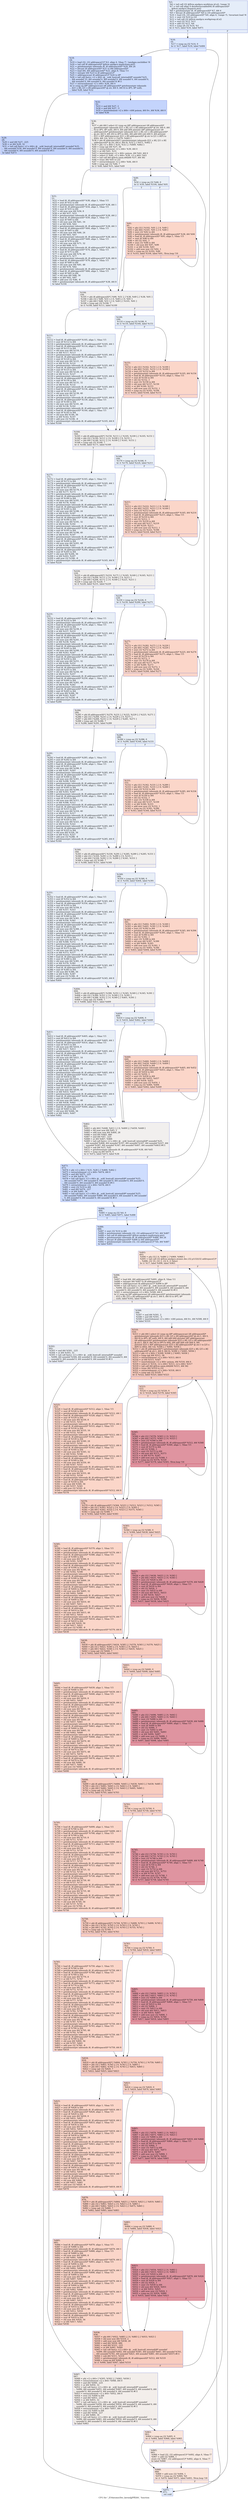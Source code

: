 digraph "CFG for '_Z16atomicDec_kerneljjPfPjS0_' function" {
	label="CFG for '_Z16atomicDec_kerneljjPfPjS0_' function";

	Node0x6297370 [shape=record,color="#3d50c3ff", style=filled, fillcolor="#c5d6f270",label="{%5:\l  %6 = tail call i32 @llvm.amdgcn.workitem.id.x(), !range !4\l  %7 = tail call align 4 dereferenceable(64) i8 addrspace(4)*\l... @llvm.amdgcn.dispatch.ptr()\l  %8 = getelementptr i8, i8 addrspace(4)* %7, i64 4\l  %9 = bitcast i8 addrspace(4)* %8 to i16 addrspace(4)*\l  %10 = load i16, i16 addrspace(4)* %9, align 4, !range !5, !invariant.load !6\l  %11 = zext i16 %10 to i32\l  %12 = tail call i32 @llvm.amdgcn.workgroup.id.x()\l  %13 = mul i32 %12, %11\l  %14 = add i32 %13, %6\l  %15 = icmp ult i32 %14, %1\l  br i1 %15, label %16, label %971\l|{<s0>T|<s1>F}}"];
	Node0x6297370:s0 -> Node0x62991f0;
	Node0x6297370:s1 -> Node0x6299280;
	Node0x62991f0 [shape=record,color="#3d50c3ff", style=filled, fillcolor="#aec9fc70",label="{%16:\l16:                                               \l  %17 = icmp eq i32 %14, 0\l  br i1 %17, label %18, label %484\l|{<s0>T|<s1>F}}"];
	Node0x62991f0:s0 -> Node0x62994d0;
	Node0x62991f0:s1 -> Node0x6299520;
	Node0x62994d0 [shape=record,color="#3d50c3ff", style=filled, fillcolor="#8fb1fe70",label="{%18:\l18:                                               \l  %19 = load i32, i32 addrspace(1)* %3, align 4, !tbaa !7, !amdgpu.noclobber !6\l  %20 = tail call i8 addrspace(4)* @llvm.amdgcn.implicitarg.ptr()\l  %21 = getelementptr inbounds i8, i8 addrspace(4)* %20, i64 24\l  %22 = bitcast i8 addrspace(4)* %21 to i64 addrspace(4)*\l  %23 = load i64, i64 addrspace(4)* %22, align 8, !tbaa !11\l  %24 = inttoptr i64 %23 to i8 addrspace(1)*\l  %25 = addrspacecast i8 addrspace(1)* %24 to i8*\l  %26 = tail call fastcc \<2 x i64\> @__ockl_hostcall_internal(i8* noundef %25,\l... i64 noundef 33, i64 noundef 0, i64 noundef 0, i64 noundef 0, i64 noundef 0,\l... i64 noundef 0, i64 noundef 0, i64 noundef 0) #11\l  %27 = extractelement \<2 x i64\> %26, i64 0\l  br i1 icmp eq (i8* addrspacecast (i8 addrspace(4)* getelementptr inbounds\l... ([21 x i8], [21 x i8] addrspace(4)* @.str, i64 0, i64 0) to i8*), i8* null),\l... label %28, label %32\l|{<s0>T|<s1>F}}"];
	Node0x62994d0:s0 -> Node0x629acf0;
	Node0x62994d0:s1 -> Node0x629b6e0;
	Node0x629acf0 [shape=record,color="#3d50c3ff", style=filled, fillcolor="#7a9df870",label="{%28:\l28:                                               \l  %29 = and i64 %27, -225\l  %30 = or i64 %29, 32\l  %31 = tail call fastcc \<2 x i64\> @__ockl_hostcall_internal(i8* noundef %25,\l... i64 noundef %30, i64 noundef 0, i64 noundef 0, i64 noundef 0, i64 noundef 0,\l... i64 noundef 0, i64 noundef 0, i64 noundef 0) #11\l  br label %473\l}"];
	Node0x629acf0 -> Node0x629b9c0;
	Node0x629b6e0 [shape=record,color="#3d50c3ff", style=filled, fillcolor="#7a9df870",label="{%32:\l32:                                               \l  %33 = and i64 %27, 2\l  %34 = and i64 %27, -3\l  %35 = insertelement \<2 x i64\> \<i64 poison, i64 0\>, i64 %34, i64 0\l  br label %36\l}"];
	Node0x629b6e0 -> Node0x629c680;
	Node0x629c680 [shape=record,color="#3d50c3ff", style=filled, fillcolor="#e0dbd870",label="{%36:\l36:                                               \l  %37 = phi i64 [ select (i1 icmp eq (i8* addrspacecast (i8 addrspace(4)*\l... getelementptr inbounds ([21 x i8], [21 x i8] addrspace(4)* @.str, i64 0, i64\l... 0) to i8*), i8* null), i64 0, i64 add (i64 ptrtoint (i8* addrspacecast (i8\l... addrspace(4)* getelementptr inbounds ([21 x i8], [21 x i8] addrspace(4)*\l... @.str, i64 0, i64 20) to i8*) to i64), i64 add (i64 sub (i64 0, i64 ptrtoint\l... ([21 x i8]* addrspacecast ([21 x i8] addrspace(4)* @.str to [21 x i8]*) to\l... i64)), i64 1))), %32 ], [ %470, %462 ]\l  %38 = phi i8 addrspace(4)* [ getelementptr inbounds ([21 x i8], [21 x i8]\l... addrspace(4)* @.str, i64 0, i64 0), %32 ], [ %471, %462 ]\l  %39 = phi \<2 x i64\> [ %35, %32 ], [ %469, %462 ]\l  %40 = icmp ugt i64 %37, 56\l  %41 = extractelement \<2 x i64\> %39, i64 0\l  %42 = or i64 %41, %33\l  %43 = insertelement \<2 x i64\> poison, i64 %42, i64 0\l  %44 = select i1 %40, \<2 x i64\> %39, \<2 x i64\> %43\l  %45 = tail call i64 @llvm.umin.i64(i64 %37, i64 56)\l  %46 = trunc i64 %45 to i32\l  %47 = extractelement \<2 x i64\> %44, i64 0\l  %48 = icmp ugt i32 %46, 7\l  br i1 %48, label %51, label %49\l|{<s0>T|<s1>F}}"];
	Node0x629c680:s0 -> Node0x629d5d0;
	Node0x629c680:s1 -> Node0x629d660;
	Node0x629d660 [shape=record,color="#3d50c3ff", style=filled, fillcolor="#cedaeb70",label="{%49:\l49:                                               \l  %50 = icmp eq i32 %46, 0\l  br i1 %50, label %104, label %91\l|{<s0>T|<s1>F}}"];
	Node0x629d660:s0 -> Node0x629d830;
	Node0x629d660:s1 -> Node0x629d880;
	Node0x629d5d0 [shape=record,color="#3d50c3ff", style=filled, fillcolor="#cedaeb70",label="{%51:\l51:                                               \l  %52 = load i8, i8 addrspace(4)* %38, align 1, !tbaa !15\l  %53 = zext i8 %52 to i64\l  %54 = getelementptr inbounds i8, i8 addrspace(4)* %38, i64 1\l  %55 = load i8, i8 addrspace(4)* %54, align 1, !tbaa !15\l  %56 = zext i8 %55 to i64\l  %57 = shl nuw nsw i64 %56, 8\l  %58 = or i64 %57, %53\l  %59 = getelementptr inbounds i8, i8 addrspace(4)* %38, i64 2\l  %60 = load i8, i8 addrspace(4)* %59, align 1, !tbaa !15\l  %61 = zext i8 %60 to i64\l  %62 = shl nuw nsw i64 %61, 16\l  %63 = or i64 %58, %62\l  %64 = getelementptr inbounds i8, i8 addrspace(4)* %38, i64 3\l  %65 = load i8, i8 addrspace(4)* %64, align 1, !tbaa !15\l  %66 = zext i8 %65 to i64\l  %67 = shl nuw nsw i64 %66, 24\l  %68 = or i64 %63, %67\l  %69 = getelementptr inbounds i8, i8 addrspace(4)* %38, i64 4\l  %70 = load i8, i8 addrspace(4)* %69, align 1, !tbaa !15\l  %71 = zext i8 %70 to i64\l  %72 = shl nuw nsw i64 %71, 32\l  %73 = or i64 %68, %72\l  %74 = getelementptr inbounds i8, i8 addrspace(4)* %38, i64 5\l  %75 = load i8, i8 addrspace(4)* %74, align 1, !tbaa !15\l  %76 = zext i8 %75 to i64\l  %77 = shl nuw nsw i64 %76, 40\l  %78 = or i64 %73, %77\l  %79 = getelementptr inbounds i8, i8 addrspace(4)* %38, i64 6\l  %80 = load i8, i8 addrspace(4)* %79, align 1, !tbaa !15\l  %81 = zext i8 %80 to i64\l  %82 = shl nuw nsw i64 %81, 48\l  %83 = or i64 %78, %82\l  %84 = getelementptr inbounds i8, i8 addrspace(4)* %38, i64 7\l  %85 = load i8, i8 addrspace(4)* %84, align 1, !tbaa !15\l  %86 = zext i8 %85 to i64\l  %87 = shl nuw i64 %86, 56\l  %88 = or i64 %83, %87\l  %89 = add nsw i32 %46, -8\l  %90 = getelementptr inbounds i8, i8 addrspace(4)* %38, i64 8\l  br label %104\l}"];
	Node0x629d5d0 -> Node0x629d830;
	Node0x629d880 [shape=record,color="#3d50c3ff", style=filled, fillcolor="#f6a38570",label="{%91:\l91:                                               \l  %92 = phi i32 [ %102, %91 ], [ 0, %49 ]\l  %93 = phi i64 [ %101, %91 ], [ 0, %49 ]\l  %94 = zext i32 %92 to i64\l  %95 = getelementptr inbounds i8, i8 addrspace(4)* %38, i64 %94\l  %96 = load i8, i8 addrspace(4)* %95, align 1, !tbaa !15\l  %97 = zext i8 %96 to i64\l  %98 = shl i32 %92, 3\l  %99 = zext i32 %98 to i64\l  %100 = shl nuw i64 %97, %99\l  %101 = or i64 %100, %93\l  %102 = add nuw nsw i32 %92, 1\l  %103 = icmp eq i32 %102, %46\l  br i1 %103, label %104, label %91, !llvm.loop !16\l|{<s0>T|<s1>F}}"];
	Node0x629d880:s0 -> Node0x629d830;
	Node0x629d880:s1 -> Node0x629d880;
	Node0x629d830 [shape=record,color="#3d50c3ff", style=filled, fillcolor="#e0dbd870",label="{%104:\l104:                                              \l  %105 = phi i8 addrspace(4)* [ %90, %51 ], [ %38, %49 ], [ %38, %91 ]\l  %106 = phi i32 [ %89, %51 ], [ 0, %49 ], [ 0, %91 ]\l  %107 = phi i64 [ %88, %51 ], [ 0, %49 ], [ %101, %91 ]\l  %108 = icmp ugt i32 %106, 7\l  br i1 %108, label %111, label %109\l|{<s0>T|<s1>F}}"];
	Node0x629d830:s0 -> Node0x62a0520;
	Node0x629d830:s1 -> Node0x62a0570;
	Node0x62a0570 [shape=record,color="#3d50c3ff", style=filled, fillcolor="#cedaeb70",label="{%109:\l109:                                              \l  %110 = icmp eq i32 %106, 0\l  br i1 %110, label %164, label %151\l|{<s0>T|<s1>F}}"];
	Node0x62a0570:s0 -> Node0x62a0740;
	Node0x62a0570:s1 -> Node0x62a0790;
	Node0x62a0520 [shape=record,color="#3d50c3ff", style=filled, fillcolor="#cedaeb70",label="{%111:\l111:                                              \l  %112 = load i8, i8 addrspace(4)* %105, align 1, !tbaa !15\l  %113 = zext i8 %112 to i64\l  %114 = getelementptr inbounds i8, i8 addrspace(4)* %105, i64 1\l  %115 = load i8, i8 addrspace(4)* %114, align 1, !tbaa !15\l  %116 = zext i8 %115 to i64\l  %117 = shl nuw nsw i64 %116, 8\l  %118 = or i64 %117, %113\l  %119 = getelementptr inbounds i8, i8 addrspace(4)* %105, i64 2\l  %120 = load i8, i8 addrspace(4)* %119, align 1, !tbaa !15\l  %121 = zext i8 %120 to i64\l  %122 = shl nuw nsw i64 %121, 16\l  %123 = or i64 %118, %122\l  %124 = getelementptr inbounds i8, i8 addrspace(4)* %105, i64 3\l  %125 = load i8, i8 addrspace(4)* %124, align 1, !tbaa !15\l  %126 = zext i8 %125 to i64\l  %127 = shl nuw nsw i64 %126, 24\l  %128 = or i64 %123, %127\l  %129 = getelementptr inbounds i8, i8 addrspace(4)* %105, i64 4\l  %130 = load i8, i8 addrspace(4)* %129, align 1, !tbaa !15\l  %131 = zext i8 %130 to i64\l  %132 = shl nuw nsw i64 %131, 32\l  %133 = or i64 %128, %132\l  %134 = getelementptr inbounds i8, i8 addrspace(4)* %105, i64 5\l  %135 = load i8, i8 addrspace(4)* %134, align 1, !tbaa !15\l  %136 = zext i8 %135 to i64\l  %137 = shl nuw nsw i64 %136, 40\l  %138 = or i64 %133, %137\l  %139 = getelementptr inbounds i8, i8 addrspace(4)* %105, i64 6\l  %140 = load i8, i8 addrspace(4)* %139, align 1, !tbaa !15\l  %141 = zext i8 %140 to i64\l  %142 = shl nuw nsw i64 %141, 48\l  %143 = or i64 %138, %142\l  %144 = getelementptr inbounds i8, i8 addrspace(4)* %105, i64 7\l  %145 = load i8, i8 addrspace(4)* %144, align 1, !tbaa !15\l  %146 = zext i8 %145 to i64\l  %147 = shl nuw i64 %146, 56\l  %148 = or i64 %143, %147\l  %149 = add nsw i32 %106, -8\l  %150 = getelementptr inbounds i8, i8 addrspace(4)* %105, i64 8\l  br label %164\l}"];
	Node0x62a0520 -> Node0x62a0740;
	Node0x62a0790 [shape=record,color="#3d50c3ff", style=filled, fillcolor="#f6a38570",label="{%151:\l151:                                              \l  %152 = phi i32 [ %162, %151 ], [ 0, %109 ]\l  %153 = phi i64 [ %161, %151 ], [ 0, %109 ]\l  %154 = zext i32 %152 to i64\l  %155 = getelementptr inbounds i8, i8 addrspace(4)* %105, i64 %154\l  %156 = load i8, i8 addrspace(4)* %155, align 1, !tbaa !15\l  %157 = zext i8 %156 to i64\l  %158 = shl i32 %152, 3\l  %159 = zext i32 %158 to i64\l  %160 = shl nuw i64 %157, %159\l  %161 = or i64 %160, %153\l  %162 = add nuw nsw i32 %152, 1\l  %163 = icmp eq i32 %162, %106\l  br i1 %163, label %164, label %151\l|{<s0>T|<s1>F}}"];
	Node0x62a0790:s0 -> Node0x62a0740;
	Node0x62a0790:s1 -> Node0x62a0790;
	Node0x62a0740 [shape=record,color="#3d50c3ff", style=filled, fillcolor="#e0dbd870",label="{%164:\l164:                                              \l  %165 = phi i8 addrspace(4)* [ %150, %111 ], [ %105, %109 ], [ %105, %151 ]\l  %166 = phi i32 [ %149, %111 ], [ 0, %109 ], [ 0, %151 ]\l  %167 = phi i64 [ %148, %111 ], [ 0, %109 ], [ %161, %151 ]\l  %168 = icmp ugt i32 %166, 7\l  br i1 %168, label %171, label %169\l|{<s0>T|<s1>F}}"];
	Node0x62a0740:s0 -> Node0x62a2c70;
	Node0x62a0740:s1 -> Node0x62a2cc0;
	Node0x62a2cc0 [shape=record,color="#3d50c3ff", style=filled, fillcolor="#cedaeb70",label="{%169:\l169:                                              \l  %170 = icmp eq i32 %166, 0\l  br i1 %170, label %224, label %211\l|{<s0>T|<s1>F}}"];
	Node0x62a2cc0:s0 -> Node0x62a2e50;
	Node0x62a2cc0:s1 -> Node0x62a2ea0;
	Node0x62a2c70 [shape=record,color="#3d50c3ff", style=filled, fillcolor="#cedaeb70",label="{%171:\l171:                                              \l  %172 = load i8, i8 addrspace(4)* %165, align 1, !tbaa !15\l  %173 = zext i8 %172 to i64\l  %174 = getelementptr inbounds i8, i8 addrspace(4)* %165, i64 1\l  %175 = load i8, i8 addrspace(4)* %174, align 1, !tbaa !15\l  %176 = zext i8 %175 to i64\l  %177 = shl nuw nsw i64 %176, 8\l  %178 = or i64 %177, %173\l  %179 = getelementptr inbounds i8, i8 addrspace(4)* %165, i64 2\l  %180 = load i8, i8 addrspace(4)* %179, align 1, !tbaa !15\l  %181 = zext i8 %180 to i64\l  %182 = shl nuw nsw i64 %181, 16\l  %183 = or i64 %178, %182\l  %184 = getelementptr inbounds i8, i8 addrspace(4)* %165, i64 3\l  %185 = load i8, i8 addrspace(4)* %184, align 1, !tbaa !15\l  %186 = zext i8 %185 to i64\l  %187 = shl nuw nsw i64 %186, 24\l  %188 = or i64 %183, %187\l  %189 = getelementptr inbounds i8, i8 addrspace(4)* %165, i64 4\l  %190 = load i8, i8 addrspace(4)* %189, align 1, !tbaa !15\l  %191 = zext i8 %190 to i64\l  %192 = shl nuw nsw i64 %191, 32\l  %193 = or i64 %188, %192\l  %194 = getelementptr inbounds i8, i8 addrspace(4)* %165, i64 5\l  %195 = load i8, i8 addrspace(4)* %194, align 1, !tbaa !15\l  %196 = zext i8 %195 to i64\l  %197 = shl nuw nsw i64 %196, 40\l  %198 = or i64 %193, %197\l  %199 = getelementptr inbounds i8, i8 addrspace(4)* %165, i64 6\l  %200 = load i8, i8 addrspace(4)* %199, align 1, !tbaa !15\l  %201 = zext i8 %200 to i64\l  %202 = shl nuw nsw i64 %201, 48\l  %203 = or i64 %198, %202\l  %204 = getelementptr inbounds i8, i8 addrspace(4)* %165, i64 7\l  %205 = load i8, i8 addrspace(4)* %204, align 1, !tbaa !15\l  %206 = zext i8 %205 to i64\l  %207 = shl nuw i64 %206, 56\l  %208 = or i64 %203, %207\l  %209 = add nsw i32 %166, -8\l  %210 = getelementptr inbounds i8, i8 addrspace(4)* %165, i64 8\l  br label %224\l}"];
	Node0x62a2c70 -> Node0x62a2e50;
	Node0x62a2ea0 [shape=record,color="#3d50c3ff", style=filled, fillcolor="#f6a38570",label="{%211:\l211:                                              \l  %212 = phi i32 [ %222, %211 ], [ 0, %169 ]\l  %213 = phi i64 [ %221, %211 ], [ 0, %169 ]\l  %214 = zext i32 %212 to i64\l  %215 = getelementptr inbounds i8, i8 addrspace(4)* %165, i64 %214\l  %216 = load i8, i8 addrspace(4)* %215, align 1, !tbaa !15\l  %217 = zext i8 %216 to i64\l  %218 = shl i32 %212, 3\l  %219 = zext i32 %218 to i64\l  %220 = shl nuw i64 %217, %219\l  %221 = or i64 %220, %213\l  %222 = add nuw nsw i32 %212, 1\l  %223 = icmp eq i32 %222, %166\l  br i1 %223, label %224, label %211\l|{<s0>T|<s1>F}}"];
	Node0x62a2ea0:s0 -> Node0x62a2e50;
	Node0x62a2ea0:s1 -> Node0x62a2ea0;
	Node0x62a2e50 [shape=record,color="#3d50c3ff", style=filled, fillcolor="#e0dbd870",label="{%224:\l224:                                              \l  %225 = phi i8 addrspace(4)* [ %210, %171 ], [ %165, %169 ], [ %165, %211 ]\l  %226 = phi i32 [ %209, %171 ], [ 0, %169 ], [ 0, %211 ]\l  %227 = phi i64 [ %208, %171 ], [ 0, %169 ], [ %221, %211 ]\l  %228 = icmp ugt i32 %226, 7\l  br i1 %228, label %231, label %229\l|{<s0>T|<s1>F}}"];
	Node0x62a2e50:s0 -> Node0x62a4ef0;
	Node0x62a2e50:s1 -> Node0x62a4f40;
	Node0x62a4f40 [shape=record,color="#3d50c3ff", style=filled, fillcolor="#cedaeb70",label="{%229:\l229:                                              \l  %230 = icmp eq i32 %226, 0\l  br i1 %230, label %284, label %271\l|{<s0>T|<s1>F}}"];
	Node0x62a4f40:s0 -> Node0x62a50d0;
	Node0x62a4f40:s1 -> Node0x62a5120;
	Node0x62a4ef0 [shape=record,color="#3d50c3ff", style=filled, fillcolor="#cedaeb70",label="{%231:\l231:                                              \l  %232 = load i8, i8 addrspace(4)* %225, align 1, !tbaa !15\l  %233 = zext i8 %232 to i64\l  %234 = getelementptr inbounds i8, i8 addrspace(4)* %225, i64 1\l  %235 = load i8, i8 addrspace(4)* %234, align 1, !tbaa !15\l  %236 = zext i8 %235 to i64\l  %237 = shl nuw nsw i64 %236, 8\l  %238 = or i64 %237, %233\l  %239 = getelementptr inbounds i8, i8 addrspace(4)* %225, i64 2\l  %240 = load i8, i8 addrspace(4)* %239, align 1, !tbaa !15\l  %241 = zext i8 %240 to i64\l  %242 = shl nuw nsw i64 %241, 16\l  %243 = or i64 %238, %242\l  %244 = getelementptr inbounds i8, i8 addrspace(4)* %225, i64 3\l  %245 = load i8, i8 addrspace(4)* %244, align 1, !tbaa !15\l  %246 = zext i8 %245 to i64\l  %247 = shl nuw nsw i64 %246, 24\l  %248 = or i64 %243, %247\l  %249 = getelementptr inbounds i8, i8 addrspace(4)* %225, i64 4\l  %250 = load i8, i8 addrspace(4)* %249, align 1, !tbaa !15\l  %251 = zext i8 %250 to i64\l  %252 = shl nuw nsw i64 %251, 32\l  %253 = or i64 %248, %252\l  %254 = getelementptr inbounds i8, i8 addrspace(4)* %225, i64 5\l  %255 = load i8, i8 addrspace(4)* %254, align 1, !tbaa !15\l  %256 = zext i8 %255 to i64\l  %257 = shl nuw nsw i64 %256, 40\l  %258 = or i64 %253, %257\l  %259 = getelementptr inbounds i8, i8 addrspace(4)* %225, i64 6\l  %260 = load i8, i8 addrspace(4)* %259, align 1, !tbaa !15\l  %261 = zext i8 %260 to i64\l  %262 = shl nuw nsw i64 %261, 48\l  %263 = or i64 %258, %262\l  %264 = getelementptr inbounds i8, i8 addrspace(4)* %225, i64 7\l  %265 = load i8, i8 addrspace(4)* %264, align 1, !tbaa !15\l  %266 = zext i8 %265 to i64\l  %267 = shl nuw i64 %266, 56\l  %268 = or i64 %263, %267\l  %269 = add nsw i32 %226, -8\l  %270 = getelementptr inbounds i8, i8 addrspace(4)* %225, i64 8\l  br label %284\l}"];
	Node0x62a4ef0 -> Node0x62a50d0;
	Node0x62a5120 [shape=record,color="#3d50c3ff", style=filled, fillcolor="#f6a38570",label="{%271:\l271:                                              \l  %272 = phi i32 [ %282, %271 ], [ 0, %229 ]\l  %273 = phi i64 [ %281, %271 ], [ 0, %229 ]\l  %274 = zext i32 %272 to i64\l  %275 = getelementptr inbounds i8, i8 addrspace(4)* %225, i64 %274\l  %276 = load i8, i8 addrspace(4)* %275, align 1, !tbaa !15\l  %277 = zext i8 %276 to i64\l  %278 = shl i32 %272, 3\l  %279 = zext i32 %278 to i64\l  %280 = shl nuw i64 %277, %279\l  %281 = or i64 %280, %273\l  %282 = add nuw nsw i32 %272, 1\l  %283 = icmp eq i32 %282, %226\l  br i1 %283, label %284, label %271\l|{<s0>T|<s1>F}}"];
	Node0x62a5120:s0 -> Node0x62a50d0;
	Node0x62a5120:s1 -> Node0x62a5120;
	Node0x62a50d0 [shape=record,color="#3d50c3ff", style=filled, fillcolor="#e0dbd870",label="{%284:\l284:                                              \l  %285 = phi i8 addrspace(4)* [ %270, %231 ], [ %225, %229 ], [ %225, %271 ]\l  %286 = phi i32 [ %269, %231 ], [ 0, %229 ], [ 0, %271 ]\l  %287 = phi i64 [ %268, %231 ], [ 0, %229 ], [ %281, %271 ]\l  %288 = icmp ugt i32 %286, 7\l  br i1 %288, label %291, label %289\l|{<s0>T|<s1>F}}"];
	Node0x62a50d0:s0 -> Node0x62a7950;
	Node0x62a50d0:s1 -> Node0x62a79a0;
	Node0x62a79a0 [shape=record,color="#3d50c3ff", style=filled, fillcolor="#cedaeb70",label="{%289:\l289:                                              \l  %290 = icmp eq i32 %286, 0\l  br i1 %290, label %344, label %331\l|{<s0>T|<s1>F}}"];
	Node0x62a79a0:s0 -> Node0x62a7b30;
	Node0x62a79a0:s1 -> Node0x62a7b80;
	Node0x62a7950 [shape=record,color="#3d50c3ff", style=filled, fillcolor="#cedaeb70",label="{%291:\l291:                                              \l  %292 = load i8, i8 addrspace(4)* %285, align 1, !tbaa !15\l  %293 = zext i8 %292 to i64\l  %294 = getelementptr inbounds i8, i8 addrspace(4)* %285, i64 1\l  %295 = load i8, i8 addrspace(4)* %294, align 1, !tbaa !15\l  %296 = zext i8 %295 to i64\l  %297 = shl nuw nsw i64 %296, 8\l  %298 = or i64 %297, %293\l  %299 = getelementptr inbounds i8, i8 addrspace(4)* %285, i64 2\l  %300 = load i8, i8 addrspace(4)* %299, align 1, !tbaa !15\l  %301 = zext i8 %300 to i64\l  %302 = shl nuw nsw i64 %301, 16\l  %303 = or i64 %298, %302\l  %304 = getelementptr inbounds i8, i8 addrspace(4)* %285, i64 3\l  %305 = load i8, i8 addrspace(4)* %304, align 1, !tbaa !15\l  %306 = zext i8 %305 to i64\l  %307 = shl nuw nsw i64 %306, 24\l  %308 = or i64 %303, %307\l  %309 = getelementptr inbounds i8, i8 addrspace(4)* %285, i64 4\l  %310 = load i8, i8 addrspace(4)* %309, align 1, !tbaa !15\l  %311 = zext i8 %310 to i64\l  %312 = shl nuw nsw i64 %311, 32\l  %313 = or i64 %308, %312\l  %314 = getelementptr inbounds i8, i8 addrspace(4)* %285, i64 5\l  %315 = load i8, i8 addrspace(4)* %314, align 1, !tbaa !15\l  %316 = zext i8 %315 to i64\l  %317 = shl nuw nsw i64 %316, 40\l  %318 = or i64 %313, %317\l  %319 = getelementptr inbounds i8, i8 addrspace(4)* %285, i64 6\l  %320 = load i8, i8 addrspace(4)* %319, align 1, !tbaa !15\l  %321 = zext i8 %320 to i64\l  %322 = shl nuw nsw i64 %321, 48\l  %323 = or i64 %318, %322\l  %324 = getelementptr inbounds i8, i8 addrspace(4)* %285, i64 7\l  %325 = load i8, i8 addrspace(4)* %324, align 1, !tbaa !15\l  %326 = zext i8 %325 to i64\l  %327 = shl nuw i64 %326, 56\l  %328 = or i64 %323, %327\l  %329 = add nsw i32 %286, -8\l  %330 = getelementptr inbounds i8, i8 addrspace(4)* %285, i64 8\l  br label %344\l}"];
	Node0x62a7950 -> Node0x62a7b30;
	Node0x62a7b80 [shape=record,color="#3d50c3ff", style=filled, fillcolor="#f6a38570",label="{%331:\l331:                                              \l  %332 = phi i32 [ %342, %331 ], [ 0, %289 ]\l  %333 = phi i64 [ %341, %331 ], [ 0, %289 ]\l  %334 = zext i32 %332 to i64\l  %335 = getelementptr inbounds i8, i8 addrspace(4)* %285, i64 %334\l  %336 = load i8, i8 addrspace(4)* %335, align 1, !tbaa !15\l  %337 = zext i8 %336 to i64\l  %338 = shl i32 %332, 3\l  %339 = zext i32 %338 to i64\l  %340 = shl nuw i64 %337, %339\l  %341 = or i64 %340, %333\l  %342 = add nuw nsw i32 %332, 1\l  %343 = icmp eq i32 %342, %286\l  br i1 %343, label %344, label %331\l|{<s0>T|<s1>F}}"];
	Node0x62a7b80:s0 -> Node0x62a7b30;
	Node0x62a7b80:s1 -> Node0x62a7b80;
	Node0x62a7b30 [shape=record,color="#3d50c3ff", style=filled, fillcolor="#e0dbd870",label="{%344:\l344:                                              \l  %345 = phi i8 addrspace(4)* [ %330, %291 ], [ %285, %289 ], [ %285, %331 ]\l  %346 = phi i32 [ %329, %291 ], [ 0, %289 ], [ 0, %331 ]\l  %347 = phi i64 [ %328, %291 ], [ 0, %289 ], [ %341, %331 ]\l  %348 = icmp ugt i32 %346, 7\l  br i1 %348, label %351, label %349\l|{<s0>T|<s1>F}}"];
	Node0x62a7b30:s0 -> Node0x62aa5b0;
	Node0x62a7b30:s1 -> Node0x62aa600;
	Node0x62aa600 [shape=record,color="#3d50c3ff", style=filled, fillcolor="#cedaeb70",label="{%349:\l349:                                              \l  %350 = icmp eq i32 %346, 0\l  br i1 %350, label %404, label %391\l|{<s0>T|<s1>F}}"];
	Node0x62aa600:s0 -> Node0x62aa790;
	Node0x62aa600:s1 -> Node0x62aa7e0;
	Node0x62aa5b0 [shape=record,color="#3d50c3ff", style=filled, fillcolor="#cedaeb70",label="{%351:\l351:                                              \l  %352 = load i8, i8 addrspace(4)* %345, align 1, !tbaa !15\l  %353 = zext i8 %352 to i64\l  %354 = getelementptr inbounds i8, i8 addrspace(4)* %345, i64 1\l  %355 = load i8, i8 addrspace(4)* %354, align 1, !tbaa !15\l  %356 = zext i8 %355 to i64\l  %357 = shl nuw nsw i64 %356, 8\l  %358 = or i64 %357, %353\l  %359 = getelementptr inbounds i8, i8 addrspace(4)* %345, i64 2\l  %360 = load i8, i8 addrspace(4)* %359, align 1, !tbaa !15\l  %361 = zext i8 %360 to i64\l  %362 = shl nuw nsw i64 %361, 16\l  %363 = or i64 %358, %362\l  %364 = getelementptr inbounds i8, i8 addrspace(4)* %345, i64 3\l  %365 = load i8, i8 addrspace(4)* %364, align 1, !tbaa !15\l  %366 = zext i8 %365 to i64\l  %367 = shl nuw nsw i64 %366, 24\l  %368 = or i64 %363, %367\l  %369 = getelementptr inbounds i8, i8 addrspace(4)* %345, i64 4\l  %370 = load i8, i8 addrspace(4)* %369, align 1, !tbaa !15\l  %371 = zext i8 %370 to i64\l  %372 = shl nuw nsw i64 %371, 32\l  %373 = or i64 %368, %372\l  %374 = getelementptr inbounds i8, i8 addrspace(4)* %345, i64 5\l  %375 = load i8, i8 addrspace(4)* %374, align 1, !tbaa !15\l  %376 = zext i8 %375 to i64\l  %377 = shl nuw nsw i64 %376, 40\l  %378 = or i64 %373, %377\l  %379 = getelementptr inbounds i8, i8 addrspace(4)* %345, i64 6\l  %380 = load i8, i8 addrspace(4)* %379, align 1, !tbaa !15\l  %381 = zext i8 %380 to i64\l  %382 = shl nuw nsw i64 %381, 48\l  %383 = or i64 %378, %382\l  %384 = getelementptr inbounds i8, i8 addrspace(4)* %345, i64 7\l  %385 = load i8, i8 addrspace(4)* %384, align 1, !tbaa !15\l  %386 = zext i8 %385 to i64\l  %387 = shl nuw i64 %386, 56\l  %388 = or i64 %383, %387\l  %389 = add nsw i32 %346, -8\l  %390 = getelementptr inbounds i8, i8 addrspace(4)* %345, i64 8\l  br label %404\l}"];
	Node0x62aa5b0 -> Node0x62aa790;
	Node0x62aa7e0 [shape=record,color="#3d50c3ff", style=filled, fillcolor="#f6a38570",label="{%391:\l391:                                              \l  %392 = phi i32 [ %402, %391 ], [ 0, %349 ]\l  %393 = phi i64 [ %401, %391 ], [ 0, %349 ]\l  %394 = zext i32 %392 to i64\l  %395 = getelementptr inbounds i8, i8 addrspace(4)* %345, i64 %394\l  %396 = load i8, i8 addrspace(4)* %395, align 1, !tbaa !15\l  %397 = zext i8 %396 to i64\l  %398 = shl i32 %392, 3\l  %399 = zext i32 %398 to i64\l  %400 = shl nuw i64 %397, %399\l  %401 = or i64 %400, %393\l  %402 = add nuw nsw i32 %392, 1\l  %403 = icmp eq i32 %402, %346\l  br i1 %403, label %404, label %391\l|{<s0>T|<s1>F}}"];
	Node0x62aa7e0:s0 -> Node0x62aa790;
	Node0x62aa7e0:s1 -> Node0x62aa7e0;
	Node0x62aa790 [shape=record,color="#3d50c3ff", style=filled, fillcolor="#e0dbd870",label="{%404:\l404:                                              \l  %405 = phi i8 addrspace(4)* [ %390, %351 ], [ %345, %349 ], [ %345, %391 ]\l  %406 = phi i32 [ %389, %351 ], [ 0, %349 ], [ 0, %391 ]\l  %407 = phi i64 [ %388, %351 ], [ 0, %349 ], [ %401, %391 ]\l  %408 = icmp ugt i32 %406, 7\l  br i1 %408, label %411, label %409\l|{<s0>T|<s1>F}}"];
	Node0x62aa790:s0 -> Node0x62ace10;
	Node0x62aa790:s1 -> Node0x62ace60;
	Node0x62ace60 [shape=record,color="#3d50c3ff", style=filled, fillcolor="#cedaeb70",label="{%409:\l409:                                              \l  %410 = icmp eq i32 %406, 0\l  br i1 %410, label %462, label %449\l|{<s0>T|<s1>F}}"];
	Node0x62ace60:s0 -> Node0x629cb00;
	Node0x62ace60:s1 -> Node0x62acff0;
	Node0x62ace10 [shape=record,color="#3d50c3ff", style=filled, fillcolor="#cedaeb70",label="{%411:\l411:                                              \l  %412 = load i8, i8 addrspace(4)* %405, align 1, !tbaa !15\l  %413 = zext i8 %412 to i64\l  %414 = getelementptr inbounds i8, i8 addrspace(4)* %405, i64 1\l  %415 = load i8, i8 addrspace(4)* %414, align 1, !tbaa !15\l  %416 = zext i8 %415 to i64\l  %417 = shl nuw nsw i64 %416, 8\l  %418 = or i64 %417, %413\l  %419 = getelementptr inbounds i8, i8 addrspace(4)* %405, i64 2\l  %420 = load i8, i8 addrspace(4)* %419, align 1, !tbaa !15\l  %421 = zext i8 %420 to i64\l  %422 = shl nuw nsw i64 %421, 16\l  %423 = or i64 %418, %422\l  %424 = getelementptr inbounds i8, i8 addrspace(4)* %405, i64 3\l  %425 = load i8, i8 addrspace(4)* %424, align 1, !tbaa !15\l  %426 = zext i8 %425 to i64\l  %427 = shl nuw nsw i64 %426, 24\l  %428 = or i64 %423, %427\l  %429 = getelementptr inbounds i8, i8 addrspace(4)* %405, i64 4\l  %430 = load i8, i8 addrspace(4)* %429, align 1, !tbaa !15\l  %431 = zext i8 %430 to i64\l  %432 = shl nuw nsw i64 %431, 32\l  %433 = or i64 %428, %432\l  %434 = getelementptr inbounds i8, i8 addrspace(4)* %405, i64 5\l  %435 = load i8, i8 addrspace(4)* %434, align 1, !tbaa !15\l  %436 = zext i8 %435 to i64\l  %437 = shl nuw nsw i64 %436, 40\l  %438 = or i64 %433, %437\l  %439 = getelementptr inbounds i8, i8 addrspace(4)* %405, i64 6\l  %440 = load i8, i8 addrspace(4)* %439, align 1, !tbaa !15\l  %441 = zext i8 %440 to i64\l  %442 = shl nuw nsw i64 %441, 48\l  %443 = or i64 %438, %442\l  %444 = getelementptr inbounds i8, i8 addrspace(4)* %405, i64 7\l  %445 = load i8, i8 addrspace(4)* %444, align 1, !tbaa !15\l  %446 = zext i8 %445 to i64\l  %447 = shl nuw i64 %446, 56\l  %448 = or i64 %443, %447\l  br label %462\l}"];
	Node0x62ace10 -> Node0x629cb00;
	Node0x62acff0 [shape=record,color="#3d50c3ff", style=filled, fillcolor="#f6a38570",label="{%449:\l449:                                              \l  %450 = phi i32 [ %460, %449 ], [ 0, %409 ]\l  %451 = phi i64 [ %459, %449 ], [ 0, %409 ]\l  %452 = zext i32 %450 to i64\l  %453 = getelementptr inbounds i8, i8 addrspace(4)* %405, i64 %452\l  %454 = load i8, i8 addrspace(4)* %453, align 1, !tbaa !15\l  %455 = zext i8 %454 to i64\l  %456 = shl i32 %450, 3\l  %457 = zext i32 %456 to i64\l  %458 = shl nuw i64 %455, %457\l  %459 = or i64 %458, %451\l  %460 = add nuw nsw i32 %450, 1\l  %461 = icmp eq i32 %460, %406\l  br i1 %461, label %462, label %449\l|{<s0>T|<s1>F}}"];
	Node0x62acff0:s0 -> Node0x629cb00;
	Node0x62acff0:s1 -> Node0x62acff0;
	Node0x629cb00 [shape=record,color="#3d50c3ff", style=filled, fillcolor="#e0dbd870",label="{%462:\l462:                                              \l  %463 = phi i64 [ %448, %411 ], [ 0, %409 ], [ %459, %449 ]\l  %464 = shl nuw nsw i64 %45, 2\l  %465 = add nuw nsw i64 %464, 28\l  %466 = and i64 %465, 480\l  %467 = and i64 %47, -225\l  %468 = or i64 %467, %466\l  %469 = tail call fastcc \<2 x i64\> @__ockl_hostcall_internal(i8* noundef %25,\l... i64 noundef %468, i64 noundef %107, i64 noundef %167, i64 noundef %227, i64\l... noundef %287, i64 noundef %347, i64 noundef %407, i64 noundef %463) #11\l  %470 = sub i64 %37, %45\l  %471 = getelementptr inbounds i8, i8 addrspace(4)* %38, i64 %45\l  %472 = icmp eq i64 %470, 0\l  br i1 %472, label %473, label %36\l|{<s0>T|<s1>F}}"];
	Node0x629cb00:s0 -> Node0x629b9c0;
	Node0x629cb00:s1 -> Node0x629c680;
	Node0x629b9c0 [shape=record,color="#3d50c3ff", style=filled, fillcolor="#8fb1fe70",label="{%473:\l473:                                              \l  %474 = phi \<2 x i64\> [ %31, %28 ], [ %469, %462 ]\l  %475 = extractelement \<2 x i64\> %474, i64 0\l  %476 = and i64 %475, -225\l  %477 = or i64 %476, 32\l  %478 = tail call fastcc \<2 x i64\> @__ockl_hostcall_internal(i8* noundef %25,\l... i64 noundef %477, i64 noundef 0, i64 noundef 0, i64 noundef 0, i64 noundef 0,\l... i64 noundef 0, i64 noundef 0, i64 noundef 0) #11\l  %479 = extractelement \<2 x i64\> %478, i64 0\l  %480 = zext i32 %19 to i64\l  %481 = and i64 %479, -227\l  %482 = or i64 %481, 34\l  %483 = tail call fastcc \<2 x i64\> @__ockl_hostcall_internal(i8* noundef %25,\l... i64 noundef %482, i64 noundef %480, i64 noundef 0, i64 noundef 0, i64 noundef\l... 0, i64 noundef 0, i64 noundef 0, i64 noundef 0) #11\l  br label %484\l}"];
	Node0x629b9c0 -> Node0x6299520;
	Node0x6299520 [shape=record,color="#3d50c3ff", style=filled, fillcolor="#aec9fc70",label="{%484:\l484:                                              \l  %485 = icmp eq i32 %0, 0\l  br i1 %485, label %971, label %486\l|{<s0>T|<s1>F}}"];
	Node0x6299520:s0 -> Node0x6299280;
	Node0x6299520:s1 -> Node0x62b0190;
	Node0x62b0190 [shape=record,color="#3d50c3ff", style=filled, fillcolor="#a1c0ff70",label="{%486:\l486:                                              \l  %487 = zext i32 %14 to i64\l  %488 = getelementptr inbounds i32, i32 addrspace(1)* %3, i64 %487\l  %489 = tail call i8 addrspace(4)* @llvm.amdgcn.implicitarg.ptr()\l  %490 = getelementptr inbounds i8, i8 addrspace(4)* %489, i64 24\l  %491 = bitcast i8 addrspace(4)* %490 to i64 addrspace(4)*\l  %492 = getelementptr inbounds i32, i32 addrspace(1)* %4, i64 %487\l  br label %493\l}"];
	Node0x62b0190 -> Node0x62b0680;
	Node0x62b0680 [shape=record,color="#3d50c3ff", style=filled, fillcolor="#f4c5ad70",label="{%493:\l493:                                              \l  %494 = phi i32 [ 0, %486 ], [ %969, %968 ]\l  %495 = tail call i32 @llvm.amdgcn.atomic.dec.i32.p1i32(i32 addrspace(1)*\l... %488, i32 10, i32 2, i32 4, i1 false)\l  br i1 %17, label %496, label %963\l|{<s0>T|<s1>F}}"];
	Node0x62b0680:s0 -> Node0x62b0ad0;
	Node0x62b0680:s1 -> Node0x62b0b20;
	Node0x62b0ad0 [shape=record,color="#3d50c3ff", style=filled, fillcolor="#e5d8d170",label="{%496:\l496:                                              \l  %497 = load i64, i64 addrspace(4)* %491, align 8, !tbaa !11\l  %498 = inttoptr i64 %497 to i8 addrspace(1)*\l  %499 = addrspacecast i8 addrspace(1)* %498 to i8*\l  %500 = tail call fastcc \<2 x i64\> @__ockl_hostcall_internal(i8* noundef\l... %499, i64 noundef 33, i64 noundef 0, i64 noundef 0, i64 noundef 0, i64\l... noundef 0, i64 noundef 0, i64 noundef 0, i64 noundef 0) #11\l  %501 = extractelement \<2 x i64\> %500, i64 0\l  br i1 icmp eq (i8* addrspacecast (i8 addrspace(4)* getelementptr inbounds\l... ([25 x i8], [25 x i8] addrspace(4)* @.str.1, i64 0, i64 0) to i8*), i8*\l... null), label %502, label %506\l|{<s0>T|<s1>F}}"];
	Node0x62b0ad0:s0 -> Node0x62b1730;
	Node0x62b0ad0:s1 -> Node0x62b1780;
	Node0x62b1730 [shape=record,color="#3d50c3ff", style=filled, fillcolor="#d4dbe670",label="{%502:\l502:                                              \l  %503 = and i64 %501, -225\l  %504 = or i64 %503, 32\l  %505 = tail call fastcc \<2 x i64\> @__ockl_hostcall_internal(i8* noundef\l... %499, i64 noundef %504, i64 noundef 0, i64 noundef 0, i64 noundef 0, i64\l... noundef 0, i64 noundef 0, i64 noundef 0, i64 noundef 0) #11\l  br label %947\l}"];
	Node0x62b1730 -> Node0x62b19a0;
	Node0x62b1780 [shape=record,color="#3d50c3ff", style=filled, fillcolor="#d4dbe670",label="{%506:\l506:                                              \l  %507 = and i64 %501, 2\l  %508 = and i64 %501, -3\l  %509 = insertelement \<2 x i64\> \<i64 poison, i64 0\>, i64 %508, i64 0\l  br label %510\l}"];
	Node0x62b1780 -> Node0x62b1a60;
	Node0x62b1a60 [shape=record,color="#3d50c3ff", style=filled, fillcolor="#f08b6e70",label="{%510:\l510:                                              \l  %511 = phi i64 [ select (i1 icmp eq (i8* addrspacecast (i8 addrspace(4)*\l... getelementptr inbounds ([25 x i8], [25 x i8] addrspace(4)* @.str.1, i64 0,\l... i64 0) to i8*), i8* null), i64 0, i64 add (i64 ptrtoint (i8* addrspacecast\l... (i8 addrspace(4)* getelementptr inbounds ([25 x i8], [25 x i8] addrspace(4)*\l... @.str.1, i64 0, i64 24) to i8*) to i64), i64 add (i64 sub (i64 0, i64\l... ptrtoint ([25 x i8]* addrspacecast ([25 x i8] addrspace(4)* @.str.1 to [25 x\l... i8]*) to i64)), i64 1))), %506 ], [ %944, %936 ]\l  %512 = phi i8 addrspace(4)* [ getelementptr inbounds ([25 x i8], [25 x i8]\l... addrspace(4)* @.str.1, i64 0, i64 0), %506 ], [ %945, %936 ]\l  %513 = phi \<2 x i64\> [ %509, %506 ], [ %943, %936 ]\l  %514 = icmp ugt i64 %511, 56\l  %515 = extractelement \<2 x i64\> %513, i64 0\l  %516 = or i64 %515, %507\l  %517 = insertelement \<2 x i64\> poison, i64 %516, i64 0\l  %518 = select i1 %514, \<2 x i64\> %513, \<2 x i64\> %517\l  %519 = tail call i64 @llvm.umin.i64(i64 %511, i64 56)\l  %520 = trunc i64 %519 to i32\l  %521 = extractelement \<2 x i64\> %518, i64 0\l  %522 = icmp ugt i32 %520, 7\l  br i1 %522, label %525, label %523\l|{<s0>T|<s1>F}}"];
	Node0x62b1a60:s0 -> Node0x62a6620;
	Node0x62b1a60:s1 -> Node0x62a66b0;
	Node0x62a66b0 [shape=record,color="#3d50c3ff", style=filled, fillcolor="#f6a38570",label="{%523:\l523:                                              \l  %524 = icmp eq i32 %520, 0\l  br i1 %524, label %578, label %565\l|{<s0>T|<s1>F}}"];
	Node0x62a66b0:s0 -> Node0x62a6880;
	Node0x62a66b0:s1 -> Node0x62a68d0;
	Node0x62a6620 [shape=record,color="#3d50c3ff", style=filled, fillcolor="#f6a38570",label="{%525:\l525:                                              \l  %526 = load i8, i8 addrspace(4)* %512, align 1, !tbaa !15\l  %527 = zext i8 %526 to i64\l  %528 = getelementptr inbounds i8, i8 addrspace(4)* %512, i64 1\l  %529 = load i8, i8 addrspace(4)* %528, align 1, !tbaa !15\l  %530 = zext i8 %529 to i64\l  %531 = shl nuw nsw i64 %530, 8\l  %532 = or i64 %531, %527\l  %533 = getelementptr inbounds i8, i8 addrspace(4)* %512, i64 2\l  %534 = load i8, i8 addrspace(4)* %533, align 1, !tbaa !15\l  %535 = zext i8 %534 to i64\l  %536 = shl nuw nsw i64 %535, 16\l  %537 = or i64 %532, %536\l  %538 = getelementptr inbounds i8, i8 addrspace(4)* %512, i64 3\l  %539 = load i8, i8 addrspace(4)* %538, align 1, !tbaa !15\l  %540 = zext i8 %539 to i64\l  %541 = shl nuw nsw i64 %540, 24\l  %542 = or i64 %537, %541\l  %543 = getelementptr inbounds i8, i8 addrspace(4)* %512, i64 4\l  %544 = load i8, i8 addrspace(4)* %543, align 1, !tbaa !15\l  %545 = zext i8 %544 to i64\l  %546 = shl nuw nsw i64 %545, 32\l  %547 = or i64 %542, %546\l  %548 = getelementptr inbounds i8, i8 addrspace(4)* %512, i64 5\l  %549 = load i8, i8 addrspace(4)* %548, align 1, !tbaa !15\l  %550 = zext i8 %549 to i64\l  %551 = shl nuw nsw i64 %550, 40\l  %552 = or i64 %547, %551\l  %553 = getelementptr inbounds i8, i8 addrspace(4)* %512, i64 6\l  %554 = load i8, i8 addrspace(4)* %553, align 1, !tbaa !15\l  %555 = zext i8 %554 to i64\l  %556 = shl nuw nsw i64 %555, 48\l  %557 = or i64 %552, %556\l  %558 = getelementptr inbounds i8, i8 addrspace(4)* %512, i64 7\l  %559 = load i8, i8 addrspace(4)* %558, align 1, !tbaa !15\l  %560 = zext i8 %559 to i64\l  %561 = shl nuw i64 %560, 56\l  %562 = or i64 %557, %561\l  %563 = add nsw i32 %520, -8\l  %564 = getelementptr inbounds i8, i8 addrspace(4)* %512, i64 8\l  br label %578\l}"];
	Node0x62a6620 -> Node0x62a6880;
	Node0x62a68d0 [shape=record,color="#b70d28ff", style=filled, fillcolor="#b70d2870",label="{%565:\l565:                                              \l  %566 = phi i32 [ %576, %565 ], [ 0, %523 ]\l  %567 = phi i64 [ %575, %565 ], [ 0, %523 ]\l  %568 = zext i32 %566 to i64\l  %569 = getelementptr inbounds i8, i8 addrspace(4)* %512, i64 %568\l  %570 = load i8, i8 addrspace(4)* %569, align 1, !tbaa !15\l  %571 = zext i8 %570 to i64\l  %572 = shl i32 %566, 3\l  %573 = zext i32 %572 to i64\l  %574 = shl nuw i64 %571, %573\l  %575 = or i64 %574, %567\l  %576 = add nuw nsw i32 %566, 1\l  %577 = icmp eq i32 %576, %520\l  br i1 %577, label %578, label %565, !llvm.loop !16\l|{<s0>T|<s1>F}}"];
	Node0x62a68d0:s0 -> Node0x62a6880;
	Node0x62a68d0:s1 -> Node0x62a68d0;
	Node0x62a6880 [shape=record,color="#3d50c3ff", style=filled, fillcolor="#f08b6e70",label="{%578:\l578:                                              \l  %579 = phi i8 addrspace(4)* [ %564, %525 ], [ %512, %523 ], [ %512, %565 ]\l  %580 = phi i32 [ %563, %525 ], [ 0, %523 ], [ 0, %565 ]\l  %581 = phi i64 [ %562, %525 ], [ 0, %523 ], [ %575, %565 ]\l  %582 = icmp ugt i32 %580, 7\l  br i1 %582, label %585, label %583\l|{<s0>T|<s1>F}}"];
	Node0x62a6880:s0 -> Node0x62b64d0;
	Node0x62a6880:s1 -> Node0x62b6520;
	Node0x62b6520 [shape=record,color="#3d50c3ff", style=filled, fillcolor="#f6a38570",label="{%583:\l583:                                              \l  %584 = icmp eq i32 %580, 0\l  br i1 %584, label %638, label %625\l|{<s0>T|<s1>F}}"];
	Node0x62b6520:s0 -> Node0x62b66b0;
	Node0x62b6520:s1 -> Node0x62b6700;
	Node0x62b64d0 [shape=record,color="#3d50c3ff", style=filled, fillcolor="#f6a38570",label="{%585:\l585:                                              \l  %586 = load i8, i8 addrspace(4)* %579, align 1, !tbaa !15\l  %587 = zext i8 %586 to i64\l  %588 = getelementptr inbounds i8, i8 addrspace(4)* %579, i64 1\l  %589 = load i8, i8 addrspace(4)* %588, align 1, !tbaa !15\l  %590 = zext i8 %589 to i64\l  %591 = shl nuw nsw i64 %590, 8\l  %592 = or i64 %591, %587\l  %593 = getelementptr inbounds i8, i8 addrspace(4)* %579, i64 2\l  %594 = load i8, i8 addrspace(4)* %593, align 1, !tbaa !15\l  %595 = zext i8 %594 to i64\l  %596 = shl nuw nsw i64 %595, 16\l  %597 = or i64 %592, %596\l  %598 = getelementptr inbounds i8, i8 addrspace(4)* %579, i64 3\l  %599 = load i8, i8 addrspace(4)* %598, align 1, !tbaa !15\l  %600 = zext i8 %599 to i64\l  %601 = shl nuw nsw i64 %600, 24\l  %602 = or i64 %597, %601\l  %603 = getelementptr inbounds i8, i8 addrspace(4)* %579, i64 4\l  %604 = load i8, i8 addrspace(4)* %603, align 1, !tbaa !15\l  %605 = zext i8 %604 to i64\l  %606 = shl nuw nsw i64 %605, 32\l  %607 = or i64 %602, %606\l  %608 = getelementptr inbounds i8, i8 addrspace(4)* %579, i64 5\l  %609 = load i8, i8 addrspace(4)* %608, align 1, !tbaa !15\l  %610 = zext i8 %609 to i64\l  %611 = shl nuw nsw i64 %610, 40\l  %612 = or i64 %607, %611\l  %613 = getelementptr inbounds i8, i8 addrspace(4)* %579, i64 6\l  %614 = load i8, i8 addrspace(4)* %613, align 1, !tbaa !15\l  %615 = zext i8 %614 to i64\l  %616 = shl nuw nsw i64 %615, 48\l  %617 = or i64 %612, %616\l  %618 = getelementptr inbounds i8, i8 addrspace(4)* %579, i64 7\l  %619 = load i8, i8 addrspace(4)* %618, align 1, !tbaa !15\l  %620 = zext i8 %619 to i64\l  %621 = shl nuw i64 %620, 56\l  %622 = or i64 %617, %621\l  %623 = add nsw i32 %580, -8\l  %624 = getelementptr inbounds i8, i8 addrspace(4)* %579, i64 8\l  br label %638\l}"];
	Node0x62b64d0 -> Node0x62b66b0;
	Node0x62b6700 [shape=record,color="#b70d28ff", style=filled, fillcolor="#b70d2870",label="{%625:\l625:                                              \l  %626 = phi i32 [ %636, %625 ], [ 0, %583 ]\l  %627 = phi i64 [ %635, %625 ], [ 0, %583 ]\l  %628 = zext i32 %626 to i64\l  %629 = getelementptr inbounds i8, i8 addrspace(4)* %579, i64 %628\l  %630 = load i8, i8 addrspace(4)* %629, align 1, !tbaa !15\l  %631 = zext i8 %630 to i64\l  %632 = shl i32 %626, 3\l  %633 = zext i32 %632 to i64\l  %634 = shl nuw i64 %631, %633\l  %635 = or i64 %634, %627\l  %636 = add nuw nsw i32 %626, 1\l  %637 = icmp eq i32 %636, %580\l  br i1 %637, label %638, label %625\l|{<s0>T|<s1>F}}"];
	Node0x62b6700:s0 -> Node0x62b66b0;
	Node0x62b6700:s1 -> Node0x62b6700;
	Node0x62b66b0 [shape=record,color="#3d50c3ff", style=filled, fillcolor="#f08b6e70",label="{%638:\l638:                                              \l  %639 = phi i8 addrspace(4)* [ %624, %585 ], [ %579, %583 ], [ %579, %625 ]\l  %640 = phi i32 [ %623, %585 ], [ 0, %583 ], [ 0, %625 ]\l  %641 = phi i64 [ %622, %585 ], [ 0, %583 ], [ %635, %625 ]\l  %642 = icmp ugt i32 %640, 7\l  br i1 %642, label %645, label %643\l|{<s0>T|<s1>F}}"];
	Node0x62b66b0:s0 -> Node0x62b8750;
	Node0x62b66b0:s1 -> Node0x62b87a0;
	Node0x62b87a0 [shape=record,color="#3d50c3ff", style=filled, fillcolor="#f6a38570",label="{%643:\l643:                                              \l  %644 = icmp eq i32 %640, 0\l  br i1 %644, label %698, label %685\l|{<s0>T|<s1>F}}"];
	Node0x62b87a0:s0 -> Node0x62b8930;
	Node0x62b87a0:s1 -> Node0x62b8980;
	Node0x62b8750 [shape=record,color="#3d50c3ff", style=filled, fillcolor="#f6a38570",label="{%645:\l645:                                              \l  %646 = load i8, i8 addrspace(4)* %639, align 1, !tbaa !15\l  %647 = zext i8 %646 to i64\l  %648 = getelementptr inbounds i8, i8 addrspace(4)* %639, i64 1\l  %649 = load i8, i8 addrspace(4)* %648, align 1, !tbaa !15\l  %650 = zext i8 %649 to i64\l  %651 = shl nuw nsw i64 %650, 8\l  %652 = or i64 %651, %647\l  %653 = getelementptr inbounds i8, i8 addrspace(4)* %639, i64 2\l  %654 = load i8, i8 addrspace(4)* %653, align 1, !tbaa !15\l  %655 = zext i8 %654 to i64\l  %656 = shl nuw nsw i64 %655, 16\l  %657 = or i64 %652, %656\l  %658 = getelementptr inbounds i8, i8 addrspace(4)* %639, i64 3\l  %659 = load i8, i8 addrspace(4)* %658, align 1, !tbaa !15\l  %660 = zext i8 %659 to i64\l  %661 = shl nuw nsw i64 %660, 24\l  %662 = or i64 %657, %661\l  %663 = getelementptr inbounds i8, i8 addrspace(4)* %639, i64 4\l  %664 = load i8, i8 addrspace(4)* %663, align 1, !tbaa !15\l  %665 = zext i8 %664 to i64\l  %666 = shl nuw nsw i64 %665, 32\l  %667 = or i64 %662, %666\l  %668 = getelementptr inbounds i8, i8 addrspace(4)* %639, i64 5\l  %669 = load i8, i8 addrspace(4)* %668, align 1, !tbaa !15\l  %670 = zext i8 %669 to i64\l  %671 = shl nuw nsw i64 %670, 40\l  %672 = or i64 %667, %671\l  %673 = getelementptr inbounds i8, i8 addrspace(4)* %639, i64 6\l  %674 = load i8, i8 addrspace(4)* %673, align 1, !tbaa !15\l  %675 = zext i8 %674 to i64\l  %676 = shl nuw nsw i64 %675, 48\l  %677 = or i64 %672, %676\l  %678 = getelementptr inbounds i8, i8 addrspace(4)* %639, i64 7\l  %679 = load i8, i8 addrspace(4)* %678, align 1, !tbaa !15\l  %680 = zext i8 %679 to i64\l  %681 = shl nuw i64 %680, 56\l  %682 = or i64 %677, %681\l  %683 = add nsw i32 %640, -8\l  %684 = getelementptr inbounds i8, i8 addrspace(4)* %639, i64 8\l  br label %698\l}"];
	Node0x62b8750 -> Node0x62b8930;
	Node0x62b8980 [shape=record,color="#b70d28ff", style=filled, fillcolor="#b70d2870",label="{%685:\l685:                                              \l  %686 = phi i32 [ %696, %685 ], [ 0, %643 ]\l  %687 = phi i64 [ %695, %685 ], [ 0, %643 ]\l  %688 = zext i32 %686 to i64\l  %689 = getelementptr inbounds i8, i8 addrspace(4)* %639, i64 %688\l  %690 = load i8, i8 addrspace(4)* %689, align 1, !tbaa !15\l  %691 = zext i8 %690 to i64\l  %692 = shl i32 %686, 3\l  %693 = zext i32 %692 to i64\l  %694 = shl nuw i64 %691, %693\l  %695 = or i64 %694, %687\l  %696 = add nuw nsw i32 %686, 1\l  %697 = icmp eq i32 %696, %640\l  br i1 %697, label %698, label %685\l|{<s0>T|<s1>F}}"];
	Node0x62b8980:s0 -> Node0x62b8930;
	Node0x62b8980:s1 -> Node0x62b8980;
	Node0x62b8930 [shape=record,color="#3d50c3ff", style=filled, fillcolor="#f08b6e70",label="{%698:\l698:                                              \l  %699 = phi i8 addrspace(4)* [ %684, %645 ], [ %639, %643 ], [ %639, %685 ]\l  %700 = phi i32 [ %683, %645 ], [ 0, %643 ], [ 0, %685 ]\l  %701 = phi i64 [ %682, %645 ], [ 0, %643 ], [ %695, %685 ]\l  %702 = icmp ugt i32 %700, 7\l  br i1 %702, label %705, label %703\l|{<s0>T|<s1>F}}"];
	Node0x62b8930:s0 -> Node0x62ab040;
	Node0x62b8930:s1 -> Node0x62ab090;
	Node0x62ab090 [shape=record,color="#3d50c3ff", style=filled, fillcolor="#f6a38570",label="{%703:\l703:                                              \l  %704 = icmp eq i32 %700, 0\l  br i1 %704, label %758, label %745\l|{<s0>T|<s1>F}}"];
	Node0x62ab090:s0 -> Node0x62ab220;
	Node0x62ab090:s1 -> Node0x62ab270;
	Node0x62ab040 [shape=record,color="#3d50c3ff", style=filled, fillcolor="#f6a38570",label="{%705:\l705:                                              \l  %706 = load i8, i8 addrspace(4)* %699, align 1, !tbaa !15\l  %707 = zext i8 %706 to i64\l  %708 = getelementptr inbounds i8, i8 addrspace(4)* %699, i64 1\l  %709 = load i8, i8 addrspace(4)* %708, align 1, !tbaa !15\l  %710 = zext i8 %709 to i64\l  %711 = shl nuw nsw i64 %710, 8\l  %712 = or i64 %711, %707\l  %713 = getelementptr inbounds i8, i8 addrspace(4)* %699, i64 2\l  %714 = load i8, i8 addrspace(4)* %713, align 1, !tbaa !15\l  %715 = zext i8 %714 to i64\l  %716 = shl nuw nsw i64 %715, 16\l  %717 = or i64 %712, %716\l  %718 = getelementptr inbounds i8, i8 addrspace(4)* %699, i64 3\l  %719 = load i8, i8 addrspace(4)* %718, align 1, !tbaa !15\l  %720 = zext i8 %719 to i64\l  %721 = shl nuw nsw i64 %720, 24\l  %722 = or i64 %717, %721\l  %723 = getelementptr inbounds i8, i8 addrspace(4)* %699, i64 4\l  %724 = load i8, i8 addrspace(4)* %723, align 1, !tbaa !15\l  %725 = zext i8 %724 to i64\l  %726 = shl nuw nsw i64 %725, 32\l  %727 = or i64 %722, %726\l  %728 = getelementptr inbounds i8, i8 addrspace(4)* %699, i64 5\l  %729 = load i8, i8 addrspace(4)* %728, align 1, !tbaa !15\l  %730 = zext i8 %729 to i64\l  %731 = shl nuw nsw i64 %730, 40\l  %732 = or i64 %727, %731\l  %733 = getelementptr inbounds i8, i8 addrspace(4)* %699, i64 6\l  %734 = load i8, i8 addrspace(4)* %733, align 1, !tbaa !15\l  %735 = zext i8 %734 to i64\l  %736 = shl nuw nsw i64 %735, 48\l  %737 = or i64 %732, %736\l  %738 = getelementptr inbounds i8, i8 addrspace(4)* %699, i64 7\l  %739 = load i8, i8 addrspace(4)* %738, align 1, !tbaa !15\l  %740 = zext i8 %739 to i64\l  %741 = shl nuw i64 %740, 56\l  %742 = or i64 %737, %741\l  %743 = add nsw i32 %700, -8\l  %744 = getelementptr inbounds i8, i8 addrspace(4)* %699, i64 8\l  br label %758\l}"];
	Node0x62ab040 -> Node0x62ab220;
	Node0x62ab270 [shape=record,color="#b70d28ff", style=filled, fillcolor="#b70d2870",label="{%745:\l745:                                              \l  %746 = phi i32 [ %756, %745 ], [ 0, %703 ]\l  %747 = phi i64 [ %755, %745 ], [ 0, %703 ]\l  %748 = zext i32 %746 to i64\l  %749 = getelementptr inbounds i8, i8 addrspace(4)* %699, i64 %748\l  %750 = load i8, i8 addrspace(4)* %749, align 1, !tbaa !15\l  %751 = zext i8 %750 to i64\l  %752 = shl i32 %746, 3\l  %753 = zext i32 %752 to i64\l  %754 = shl nuw i64 %751, %753\l  %755 = or i64 %754, %747\l  %756 = add nuw nsw i32 %746, 1\l  %757 = icmp eq i32 %756, %700\l  br i1 %757, label %758, label %745\l|{<s0>T|<s1>F}}"];
	Node0x62ab270:s0 -> Node0x62ab220;
	Node0x62ab270:s1 -> Node0x62ab270;
	Node0x62ab220 [shape=record,color="#3d50c3ff", style=filled, fillcolor="#f08b6e70",label="{%758:\l758:                                              \l  %759 = phi i8 addrspace(4)* [ %744, %705 ], [ %699, %703 ], [ %699, %745 ]\l  %760 = phi i32 [ %743, %705 ], [ 0, %703 ], [ 0, %745 ]\l  %761 = phi i64 [ %742, %705 ], [ 0, %703 ], [ %755, %745 ]\l  %762 = icmp ugt i32 %760, 7\l  br i1 %762, label %765, label %763\l|{<s0>T|<s1>F}}"];
	Node0x62ab220:s0 -> Node0x62bec00;
	Node0x62ab220:s1 -> Node0x62bec50;
	Node0x62bec50 [shape=record,color="#3d50c3ff", style=filled, fillcolor="#f6a38570",label="{%763:\l763:                                              \l  %764 = icmp eq i32 %760, 0\l  br i1 %764, label %818, label %805\l|{<s0>T|<s1>F}}"];
	Node0x62bec50:s0 -> Node0x62bede0;
	Node0x62bec50:s1 -> Node0x62bee30;
	Node0x62bec00 [shape=record,color="#3d50c3ff", style=filled, fillcolor="#f6a38570",label="{%765:\l765:                                              \l  %766 = load i8, i8 addrspace(4)* %759, align 1, !tbaa !15\l  %767 = zext i8 %766 to i64\l  %768 = getelementptr inbounds i8, i8 addrspace(4)* %759, i64 1\l  %769 = load i8, i8 addrspace(4)* %768, align 1, !tbaa !15\l  %770 = zext i8 %769 to i64\l  %771 = shl nuw nsw i64 %770, 8\l  %772 = or i64 %771, %767\l  %773 = getelementptr inbounds i8, i8 addrspace(4)* %759, i64 2\l  %774 = load i8, i8 addrspace(4)* %773, align 1, !tbaa !15\l  %775 = zext i8 %774 to i64\l  %776 = shl nuw nsw i64 %775, 16\l  %777 = or i64 %772, %776\l  %778 = getelementptr inbounds i8, i8 addrspace(4)* %759, i64 3\l  %779 = load i8, i8 addrspace(4)* %778, align 1, !tbaa !15\l  %780 = zext i8 %779 to i64\l  %781 = shl nuw nsw i64 %780, 24\l  %782 = or i64 %777, %781\l  %783 = getelementptr inbounds i8, i8 addrspace(4)* %759, i64 4\l  %784 = load i8, i8 addrspace(4)* %783, align 1, !tbaa !15\l  %785 = zext i8 %784 to i64\l  %786 = shl nuw nsw i64 %785, 32\l  %787 = or i64 %782, %786\l  %788 = getelementptr inbounds i8, i8 addrspace(4)* %759, i64 5\l  %789 = load i8, i8 addrspace(4)* %788, align 1, !tbaa !15\l  %790 = zext i8 %789 to i64\l  %791 = shl nuw nsw i64 %790, 40\l  %792 = or i64 %787, %791\l  %793 = getelementptr inbounds i8, i8 addrspace(4)* %759, i64 6\l  %794 = load i8, i8 addrspace(4)* %793, align 1, !tbaa !15\l  %795 = zext i8 %794 to i64\l  %796 = shl nuw nsw i64 %795, 48\l  %797 = or i64 %792, %796\l  %798 = getelementptr inbounds i8, i8 addrspace(4)* %759, i64 7\l  %799 = load i8, i8 addrspace(4)* %798, align 1, !tbaa !15\l  %800 = zext i8 %799 to i64\l  %801 = shl nuw i64 %800, 56\l  %802 = or i64 %797, %801\l  %803 = add nsw i32 %760, -8\l  %804 = getelementptr inbounds i8, i8 addrspace(4)* %759, i64 8\l  br label %818\l}"];
	Node0x62bec00 -> Node0x62bede0;
	Node0x62bee30 [shape=record,color="#b70d28ff", style=filled, fillcolor="#b70d2870",label="{%805:\l805:                                              \l  %806 = phi i32 [ %816, %805 ], [ 0, %763 ]\l  %807 = phi i64 [ %815, %805 ], [ 0, %763 ]\l  %808 = zext i32 %806 to i64\l  %809 = getelementptr inbounds i8, i8 addrspace(4)* %759, i64 %808\l  %810 = load i8, i8 addrspace(4)* %809, align 1, !tbaa !15\l  %811 = zext i8 %810 to i64\l  %812 = shl i32 %806, 3\l  %813 = zext i32 %812 to i64\l  %814 = shl nuw i64 %811, %813\l  %815 = or i64 %814, %807\l  %816 = add nuw nsw i32 %806, 1\l  %817 = icmp eq i32 %816, %760\l  br i1 %817, label %818, label %805\l|{<s0>T|<s1>F}}"];
	Node0x62bee30:s0 -> Node0x62bede0;
	Node0x62bee30:s1 -> Node0x62bee30;
	Node0x62bede0 [shape=record,color="#3d50c3ff", style=filled, fillcolor="#f08b6e70",label="{%818:\l818:                                              \l  %819 = phi i8 addrspace(4)* [ %804, %765 ], [ %759, %763 ], [ %759, %805 ]\l  %820 = phi i32 [ %803, %765 ], [ 0, %763 ], [ 0, %805 ]\l  %821 = phi i64 [ %802, %765 ], [ 0, %763 ], [ %815, %805 ]\l  %822 = icmp ugt i32 %820, 7\l  br i1 %822, label %825, label %823\l|{<s0>T|<s1>F}}"];
	Node0x62bede0:s0 -> Node0x62c0e50;
	Node0x62bede0:s1 -> Node0x62c0ea0;
	Node0x62c0ea0 [shape=record,color="#3d50c3ff", style=filled, fillcolor="#f6a38570",label="{%823:\l823:                                              \l  %824 = icmp eq i32 %820, 0\l  br i1 %824, label %878, label %865\l|{<s0>T|<s1>F}}"];
	Node0x62c0ea0:s0 -> Node0x62c1030;
	Node0x62c0ea0:s1 -> Node0x62c1080;
	Node0x62c0e50 [shape=record,color="#3d50c3ff", style=filled, fillcolor="#f6a38570",label="{%825:\l825:                                              \l  %826 = load i8, i8 addrspace(4)* %819, align 1, !tbaa !15\l  %827 = zext i8 %826 to i64\l  %828 = getelementptr inbounds i8, i8 addrspace(4)* %819, i64 1\l  %829 = load i8, i8 addrspace(4)* %828, align 1, !tbaa !15\l  %830 = zext i8 %829 to i64\l  %831 = shl nuw nsw i64 %830, 8\l  %832 = or i64 %831, %827\l  %833 = getelementptr inbounds i8, i8 addrspace(4)* %819, i64 2\l  %834 = load i8, i8 addrspace(4)* %833, align 1, !tbaa !15\l  %835 = zext i8 %834 to i64\l  %836 = shl nuw nsw i64 %835, 16\l  %837 = or i64 %832, %836\l  %838 = getelementptr inbounds i8, i8 addrspace(4)* %819, i64 3\l  %839 = load i8, i8 addrspace(4)* %838, align 1, !tbaa !15\l  %840 = zext i8 %839 to i64\l  %841 = shl nuw nsw i64 %840, 24\l  %842 = or i64 %837, %841\l  %843 = getelementptr inbounds i8, i8 addrspace(4)* %819, i64 4\l  %844 = load i8, i8 addrspace(4)* %843, align 1, !tbaa !15\l  %845 = zext i8 %844 to i64\l  %846 = shl nuw nsw i64 %845, 32\l  %847 = or i64 %842, %846\l  %848 = getelementptr inbounds i8, i8 addrspace(4)* %819, i64 5\l  %849 = load i8, i8 addrspace(4)* %848, align 1, !tbaa !15\l  %850 = zext i8 %849 to i64\l  %851 = shl nuw nsw i64 %850, 40\l  %852 = or i64 %847, %851\l  %853 = getelementptr inbounds i8, i8 addrspace(4)* %819, i64 6\l  %854 = load i8, i8 addrspace(4)* %853, align 1, !tbaa !15\l  %855 = zext i8 %854 to i64\l  %856 = shl nuw nsw i64 %855, 48\l  %857 = or i64 %852, %856\l  %858 = getelementptr inbounds i8, i8 addrspace(4)* %819, i64 7\l  %859 = load i8, i8 addrspace(4)* %858, align 1, !tbaa !15\l  %860 = zext i8 %859 to i64\l  %861 = shl nuw i64 %860, 56\l  %862 = or i64 %857, %861\l  %863 = add nsw i32 %820, -8\l  %864 = getelementptr inbounds i8, i8 addrspace(4)* %819, i64 8\l  br label %878\l}"];
	Node0x62c0e50 -> Node0x62c1030;
	Node0x62c1080 [shape=record,color="#b70d28ff", style=filled, fillcolor="#b70d2870",label="{%865:\l865:                                              \l  %866 = phi i32 [ %876, %865 ], [ 0, %823 ]\l  %867 = phi i64 [ %875, %865 ], [ 0, %823 ]\l  %868 = zext i32 %866 to i64\l  %869 = getelementptr inbounds i8, i8 addrspace(4)* %819, i64 %868\l  %870 = load i8, i8 addrspace(4)* %869, align 1, !tbaa !15\l  %871 = zext i8 %870 to i64\l  %872 = shl i32 %866, 3\l  %873 = zext i32 %872 to i64\l  %874 = shl nuw i64 %871, %873\l  %875 = or i64 %874, %867\l  %876 = add nuw nsw i32 %866, 1\l  %877 = icmp eq i32 %876, %820\l  br i1 %877, label %878, label %865\l|{<s0>T|<s1>F}}"];
	Node0x62c1080:s0 -> Node0x62c1030;
	Node0x62c1080:s1 -> Node0x62c1080;
	Node0x62c1030 [shape=record,color="#3d50c3ff", style=filled, fillcolor="#f08b6e70",label="{%878:\l878:                                              \l  %879 = phi i8 addrspace(4)* [ %864, %825 ], [ %819, %823 ], [ %819, %865 ]\l  %880 = phi i32 [ %863, %825 ], [ 0, %823 ], [ 0, %865 ]\l  %881 = phi i64 [ %862, %825 ], [ 0, %823 ], [ %875, %865 ]\l  %882 = icmp ugt i32 %880, 7\l  br i1 %882, label %885, label %883\l|{<s0>T|<s1>F}}"];
	Node0x62c1030:s0 -> Node0x62c30a0;
	Node0x62c1030:s1 -> Node0x62c30f0;
	Node0x62c30f0 [shape=record,color="#3d50c3ff", style=filled, fillcolor="#f6a38570",label="{%883:\l883:                                              \l  %884 = icmp eq i32 %880, 0\l  br i1 %884, label %936, label %923\l|{<s0>T|<s1>F}}"];
	Node0x62c30f0:s0 -> Node0x62b2220;
	Node0x62c30f0:s1 -> Node0x62c3280;
	Node0x62c30a0 [shape=record,color="#3d50c3ff", style=filled, fillcolor="#f6a38570",label="{%885:\l885:                                              \l  %886 = load i8, i8 addrspace(4)* %879, align 1, !tbaa !15\l  %887 = zext i8 %886 to i64\l  %888 = getelementptr inbounds i8, i8 addrspace(4)* %879, i64 1\l  %889 = load i8, i8 addrspace(4)* %888, align 1, !tbaa !15\l  %890 = zext i8 %889 to i64\l  %891 = shl nuw nsw i64 %890, 8\l  %892 = or i64 %891, %887\l  %893 = getelementptr inbounds i8, i8 addrspace(4)* %879, i64 2\l  %894 = load i8, i8 addrspace(4)* %893, align 1, !tbaa !15\l  %895 = zext i8 %894 to i64\l  %896 = shl nuw nsw i64 %895, 16\l  %897 = or i64 %892, %896\l  %898 = getelementptr inbounds i8, i8 addrspace(4)* %879, i64 3\l  %899 = load i8, i8 addrspace(4)* %898, align 1, !tbaa !15\l  %900 = zext i8 %899 to i64\l  %901 = shl nuw nsw i64 %900, 24\l  %902 = or i64 %897, %901\l  %903 = getelementptr inbounds i8, i8 addrspace(4)* %879, i64 4\l  %904 = load i8, i8 addrspace(4)* %903, align 1, !tbaa !15\l  %905 = zext i8 %904 to i64\l  %906 = shl nuw nsw i64 %905, 32\l  %907 = or i64 %902, %906\l  %908 = getelementptr inbounds i8, i8 addrspace(4)* %879, i64 5\l  %909 = load i8, i8 addrspace(4)* %908, align 1, !tbaa !15\l  %910 = zext i8 %909 to i64\l  %911 = shl nuw nsw i64 %910, 40\l  %912 = or i64 %907, %911\l  %913 = getelementptr inbounds i8, i8 addrspace(4)* %879, i64 6\l  %914 = load i8, i8 addrspace(4)* %913, align 1, !tbaa !15\l  %915 = zext i8 %914 to i64\l  %916 = shl nuw nsw i64 %915, 48\l  %917 = or i64 %912, %916\l  %918 = getelementptr inbounds i8, i8 addrspace(4)* %879, i64 7\l  %919 = load i8, i8 addrspace(4)* %918, align 1, !tbaa !15\l  %920 = zext i8 %919 to i64\l  %921 = shl nuw i64 %920, 56\l  %922 = or i64 %917, %921\l  br label %936\l}"];
	Node0x62c30a0 -> Node0x62b2220;
	Node0x62c3280 [shape=record,color="#b70d28ff", style=filled, fillcolor="#b70d2870",label="{%923:\l923:                                              \l  %924 = phi i32 [ %934, %923 ], [ 0, %883 ]\l  %925 = phi i64 [ %933, %923 ], [ 0, %883 ]\l  %926 = zext i32 %924 to i64\l  %927 = getelementptr inbounds i8, i8 addrspace(4)* %879, i64 %926\l  %928 = load i8, i8 addrspace(4)* %927, align 1, !tbaa !15\l  %929 = zext i8 %928 to i64\l  %930 = shl i32 %924, 3\l  %931 = zext i32 %930 to i64\l  %932 = shl nuw i64 %929, %931\l  %933 = or i64 %932, %925\l  %934 = add nuw nsw i32 %924, 1\l  %935 = icmp eq i32 %934, %880\l  br i1 %935, label %936, label %923\l|{<s0>T|<s1>F}}"];
	Node0x62c3280:s0 -> Node0x62b2220;
	Node0x62c3280:s1 -> Node0x62c3280;
	Node0x62b2220 [shape=record,color="#3d50c3ff", style=filled, fillcolor="#f08b6e70",label="{%936:\l936:                                              \l  %937 = phi i64 [ %922, %885 ], [ 0, %883 ], [ %933, %923 ]\l  %938 = shl nuw nsw i64 %519, 2\l  %939 = add nuw nsw i64 %938, 28\l  %940 = and i64 %939, 480\l  %941 = and i64 %521, -225\l  %942 = or i64 %941, %940\l  %943 = tail call fastcc \<2 x i64\> @__ockl_hostcall_internal(i8* noundef\l... %499, i64 noundef %942, i64 noundef %581, i64 noundef %641, i64 noundef %701,\l... i64 noundef %761, i64 noundef %821, i64 noundef %881, i64 noundef %937) #11\l  %944 = sub i64 %511, %519\l  %945 = getelementptr inbounds i8, i8 addrspace(4)* %512, i64 %519\l  %946 = icmp eq i64 %944, 0\l  br i1 %946, label %947, label %510\l|{<s0>T|<s1>F}}"];
	Node0x62b2220:s0 -> Node0x62b19a0;
	Node0x62b2220:s1 -> Node0x62b1a60;
	Node0x62b19a0 [shape=record,color="#3d50c3ff", style=filled, fillcolor="#e5d8d170",label="{%947:\l947:                                              \l  %948 = phi \<2 x i64\> [ %505, %502 ], [ %943, %936 ]\l  %949 = extractelement \<2 x i64\> %948, i64 0\l  %950 = and i64 %949, -225\l  %951 = or i64 %950, 32\l  %952 = tail call fastcc \<2 x i64\> @__ockl_hostcall_internal(i8* noundef\l... %499, i64 noundef %951, i64 noundef %487, i64 noundef 0, i64 noundef 0, i64\l... noundef 0, i64 noundef 0, i64 noundef 0, i64 noundef 0) #11\l  %953 = extractelement \<2 x i64\> %952, i64 0\l  %954 = zext i32 %494 to i64\l  %955 = and i64 %953, -225\l  %956 = or i64 %955, 32\l  %957 = tail call fastcc \<2 x i64\> @__ockl_hostcall_internal(i8* noundef\l... %499, i64 noundef %956, i64 noundef %954, i64 noundef 0, i64 noundef 0, i64\l... noundef 0, i64 noundef 0, i64 noundef 0, i64 noundef 0) #11\l  %958 = extractelement \<2 x i64\> %957, i64 0\l  %959 = zext i32 %495 to i64\l  %960 = and i64 %958, -227\l  %961 = or i64 %960, 34\l  %962 = tail call fastcc \<2 x i64\> @__ockl_hostcall_internal(i8* noundef\l... %499, i64 noundef %961, i64 noundef %959, i64 noundef 0, i64 noundef 0, i64\l... noundef 0, i64 noundef 0, i64 noundef 0, i64 noundef 0) #11\l  br label %963\l}"];
	Node0x62b19a0 -> Node0x62b0b20;
	Node0x62b0b20 [shape=record,color="#3d50c3ff", style=filled, fillcolor="#f4c5ad70",label="{%963:\l963:                                              \l  %964 = icmp eq i32 %495, 0\l  br i1 %964, label %968, label %965\l|{<s0>T|<s1>F}}"];
	Node0x62b0b20:s0 -> Node0x62b0740;
	Node0x62b0b20:s1 -> Node0x62c64a0;
	Node0x62c64a0 [shape=record,color="#3d50c3ff", style=filled, fillcolor="#eed0c070",label="{%965:\l965:                                              \l  %966 = load i32, i32 addrspace(1)* %492, align 4, !tbaa !7\l  %967 = add i32 %966, 1\l  store i32 %967, i32 addrspace(1)* %492, align 4, !tbaa !7\l  br label %968\l}"];
	Node0x62c64a0 -> Node0x62b0740;
	Node0x62b0740 [shape=record,color="#3d50c3ff", style=filled, fillcolor="#f4c5ad70",label="{%968:\l968:                                              \l  %969 = add nuw i32 %494, 1\l  %970 = icmp eq i32 %969, %0\l  br i1 %970, label %971, label %493, !llvm.loop !18\l|{<s0>T|<s1>F}}"];
	Node0x62b0740:s0 -> Node0x6299280;
	Node0x62b0740:s1 -> Node0x62b0680;
	Node0x6299280 [shape=record,color="#3d50c3ff", style=filled, fillcolor="#c5d6f270",label="{%971:\l971:                                              \l  ret void\l}"];
}
